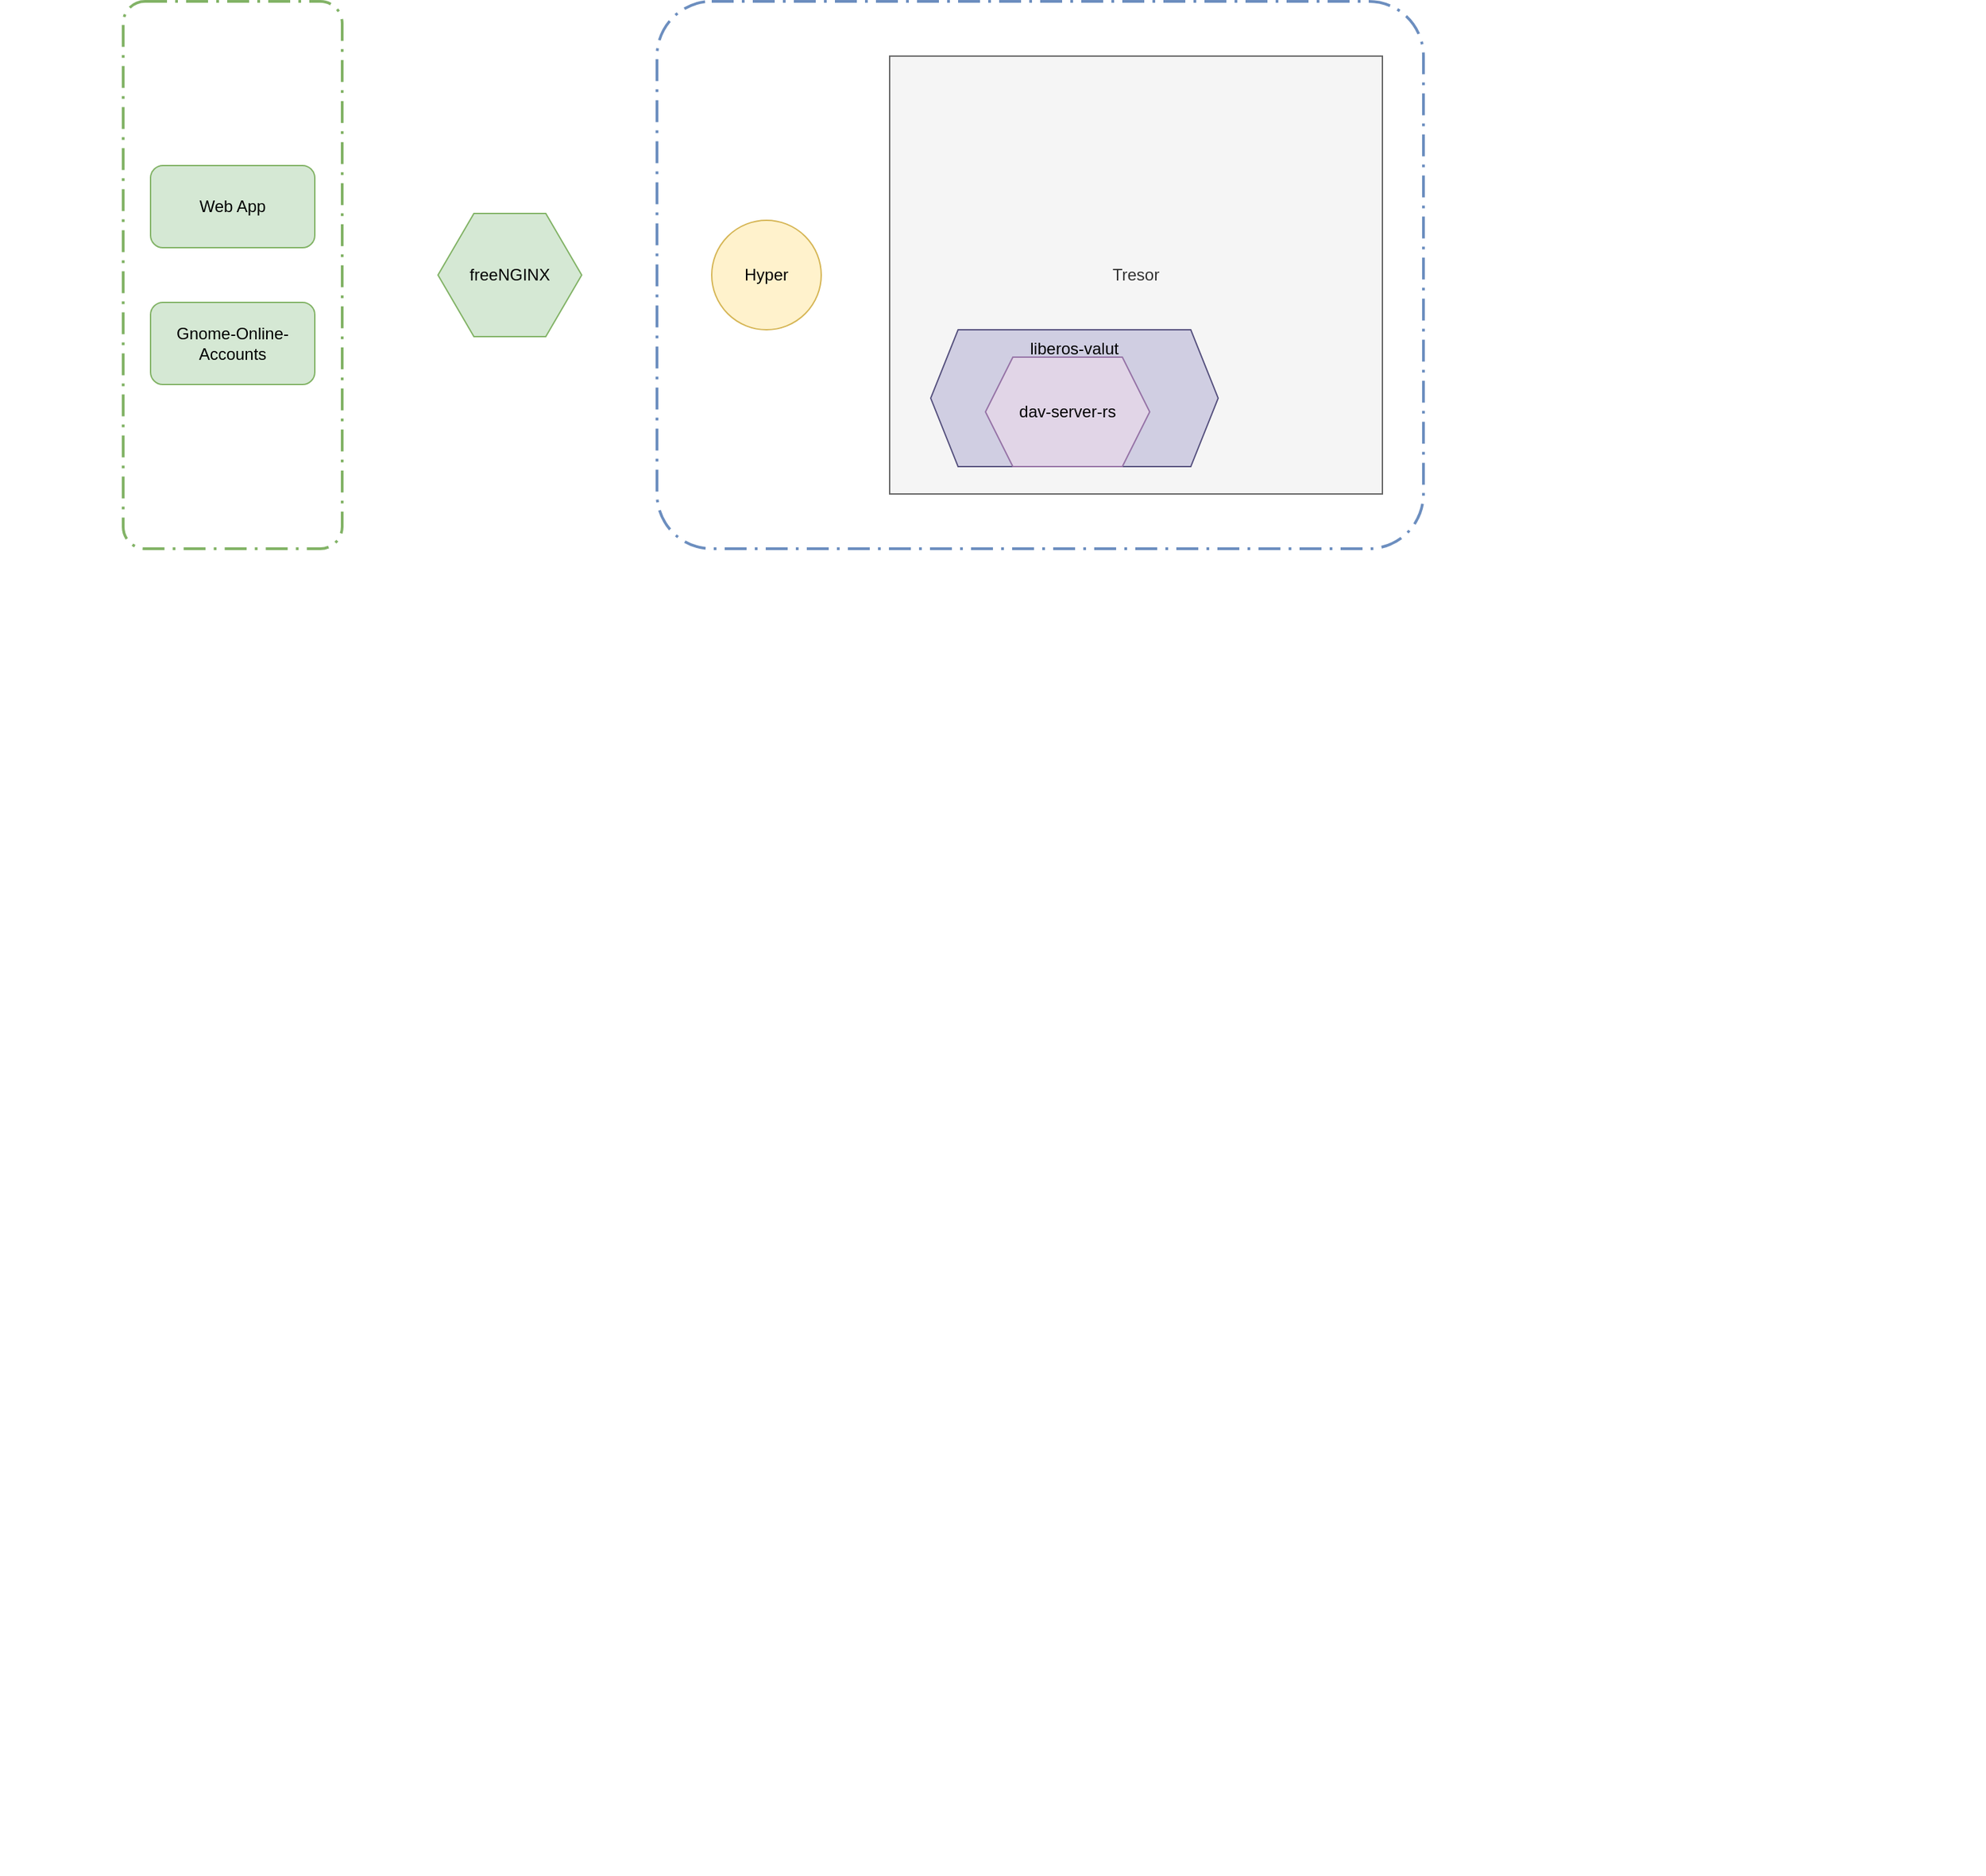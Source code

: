 <mxfile version="23.0.2" type="device">
  <diagram name="Strona-1" id="3e3wuO1SaSbRrXoCvKfi">
    <mxGraphModel dx="1877" dy="634" grid="1" gridSize="10" guides="1" tooltips="1" connect="1" arrows="1" fold="1" page="1" pageScale="1" pageWidth="827" pageHeight="1169" math="0" shadow="0">
      <root>
        <mxCell id="0" />
        <mxCell id="1" parent="0" />
        <mxCell id="4g2LvVHuspSr59s5c5CJ-2" value="" style="points=[[0.25,0,0],[0.5,0,0],[0.75,0,0],[1,0.25,0],[1,0.5,0],[1,0.75,0],[0.75,1,0],[0.5,1,0],[0.25,1,0],[0,0.75,0],[0,0.5,0],[0,0.25,0]];rounded=1;arcSize=10;dashed=1;strokeColor=#82b366;fillColor=none;dashPattern=8 3 1 3;strokeWidth=2;whiteSpace=wrap;html=1;" parent="1" vertex="1">
          <mxGeometry x="40" y="120" width="160" height="400" as="geometry" />
        </mxCell>
        <mxCell id="4g2LvVHuspSr59s5c5CJ-3" value="" style="points=[[0.25,0,0],[0.5,0,0],[0.75,0,0],[1,0.25,0],[1,0.5,0],[1,0.75,0],[0.75,1,0],[0.5,1,0],[0.25,1,0],[0,0.75,0],[0,0.5,0],[0,0.25,0]];rounded=1;arcSize=10;dashed=1;strokeColor=#6c8ebf;fillColor=none;dashPattern=8 3 1 3;strokeWidth=2;whiteSpace=wrap;html=1;" parent="1" vertex="1">
          <mxGeometry x="430" y="120" width="560" height="400" as="geometry" />
        </mxCell>
        <mxCell id="4g2LvVHuspSr59s5c5CJ-5" value="Web App" style="rounded=1;whiteSpace=wrap;html=1;fillColor=#d5e8d4;strokeColor=#82b366;" parent="1" vertex="1">
          <mxGeometry x="60" y="240" width="120" height="60" as="geometry" />
        </mxCell>
        <mxCell id="4g2LvVHuspSr59s5c5CJ-6" value="Gnome-Online-Accounts" style="rounded=1;whiteSpace=wrap;html=1;fillColor=#d5e8d4;strokeColor=#82b366;" parent="1" vertex="1">
          <mxGeometry x="60" y="340" width="120" height="60" as="geometry" />
        </mxCell>
        <mxCell id="4g2LvVHuspSr59s5c5CJ-7" value="Hyper" style="ellipse;whiteSpace=wrap;html=1;aspect=fixed;fillColor=#fff2cc;strokeColor=#d6b656;" parent="1" vertex="1">
          <mxGeometry x="470" y="280" width="80" height="80" as="geometry" />
        </mxCell>
        <mxCell id="4g2LvVHuspSr59s5c5CJ-8" value="freeNGINX" style="shape=mxgraph.bpmn.conversation;perimeter=hexagonPerimeter2;whiteSpace=wrap;html=1;aspect=fixed;bpmnConversationType=conv;fillColor=#d5e8d4;strokeColor=#82b366;" parent="1" vertex="1">
          <mxGeometry x="270" y="275" width="105" height="90" as="geometry" />
        </mxCell>
        <mxCell id="4g2LvVHuspSr59s5c5CJ-9" value="" style="shape=image;verticalLabelPosition=bottom;labelBackgroundColor=default;verticalAlign=top;aspect=fixed;imageAspect=0;image=https://miro.medium.com/v2/resize:fit:700/1*6pdGag7cDTYOhJ6h9D2HHg.png;" parent="1" vertex="1">
          <mxGeometry x="250" y="640" width="700" height="379" as="geometry" />
        </mxCell>
        <mxCell id="4g2LvVHuspSr59s5c5CJ-10" value="" style="shape=image;verticalLabelPosition=bottom;labelBackgroundColor=default;verticalAlign=top;aspect=fixed;imageAspect=0;image=https://miro.medium.com/v2/resize:fit:720/format:webp/1*c6kMViSWEwXOAJVnVEE4nQ.png;" parent="1" vertex="1">
          <mxGeometry x="680" y="1090" width="720" height="399" as="geometry" />
        </mxCell>
        <mxCell id="4g2LvVHuspSr59s5c5CJ-11" value="" style="shape=image;verticalLabelPosition=bottom;labelBackgroundColor=default;verticalAlign=top;aspect=fixed;imageAspect=0;image=https://miro.medium.com/v2/resize:fit:700/1*WRqxJ3Jk7n4IEja0a36l8g.png;" parent="1" vertex="1">
          <mxGeometry x="-50" y="1060" width="700" height="316" as="geometry" />
        </mxCell>
        <mxCell id="4g2LvVHuspSr59s5c5CJ-13" value="Tresor" style="rounded=0;whiteSpace=wrap;html=1;fillColor=#f5f5f5;fontColor=#333333;strokeColor=#666666;" parent="1" vertex="1">
          <mxGeometry x="600" y="160" width="360" height="320" as="geometry" />
        </mxCell>
        <mxCell id="4g2LvVHuspSr59s5c5CJ-14" value="liberos-valut" style="shape=hexagon;perimeter=hexagonPerimeter2;whiteSpace=wrap;html=1;fixedSize=1;fillColor=#d0cee2;strokeColor=#56517e;verticalAlign=top;" parent="1" vertex="1">
          <mxGeometry x="630" y="360" width="210" height="100" as="geometry" />
        </mxCell>
        <mxCell id="4g2LvVHuspSr59s5c5CJ-12" value="dav-server-rs" style="shape=hexagon;perimeter=hexagonPerimeter2;whiteSpace=wrap;html=1;fixedSize=1;fillColor=#e1d5e7;strokeColor=#9673a6;" parent="1" vertex="1">
          <mxGeometry x="670" y="380" width="120" height="80" as="geometry" />
        </mxCell>
      </root>
    </mxGraphModel>
  </diagram>
</mxfile>
